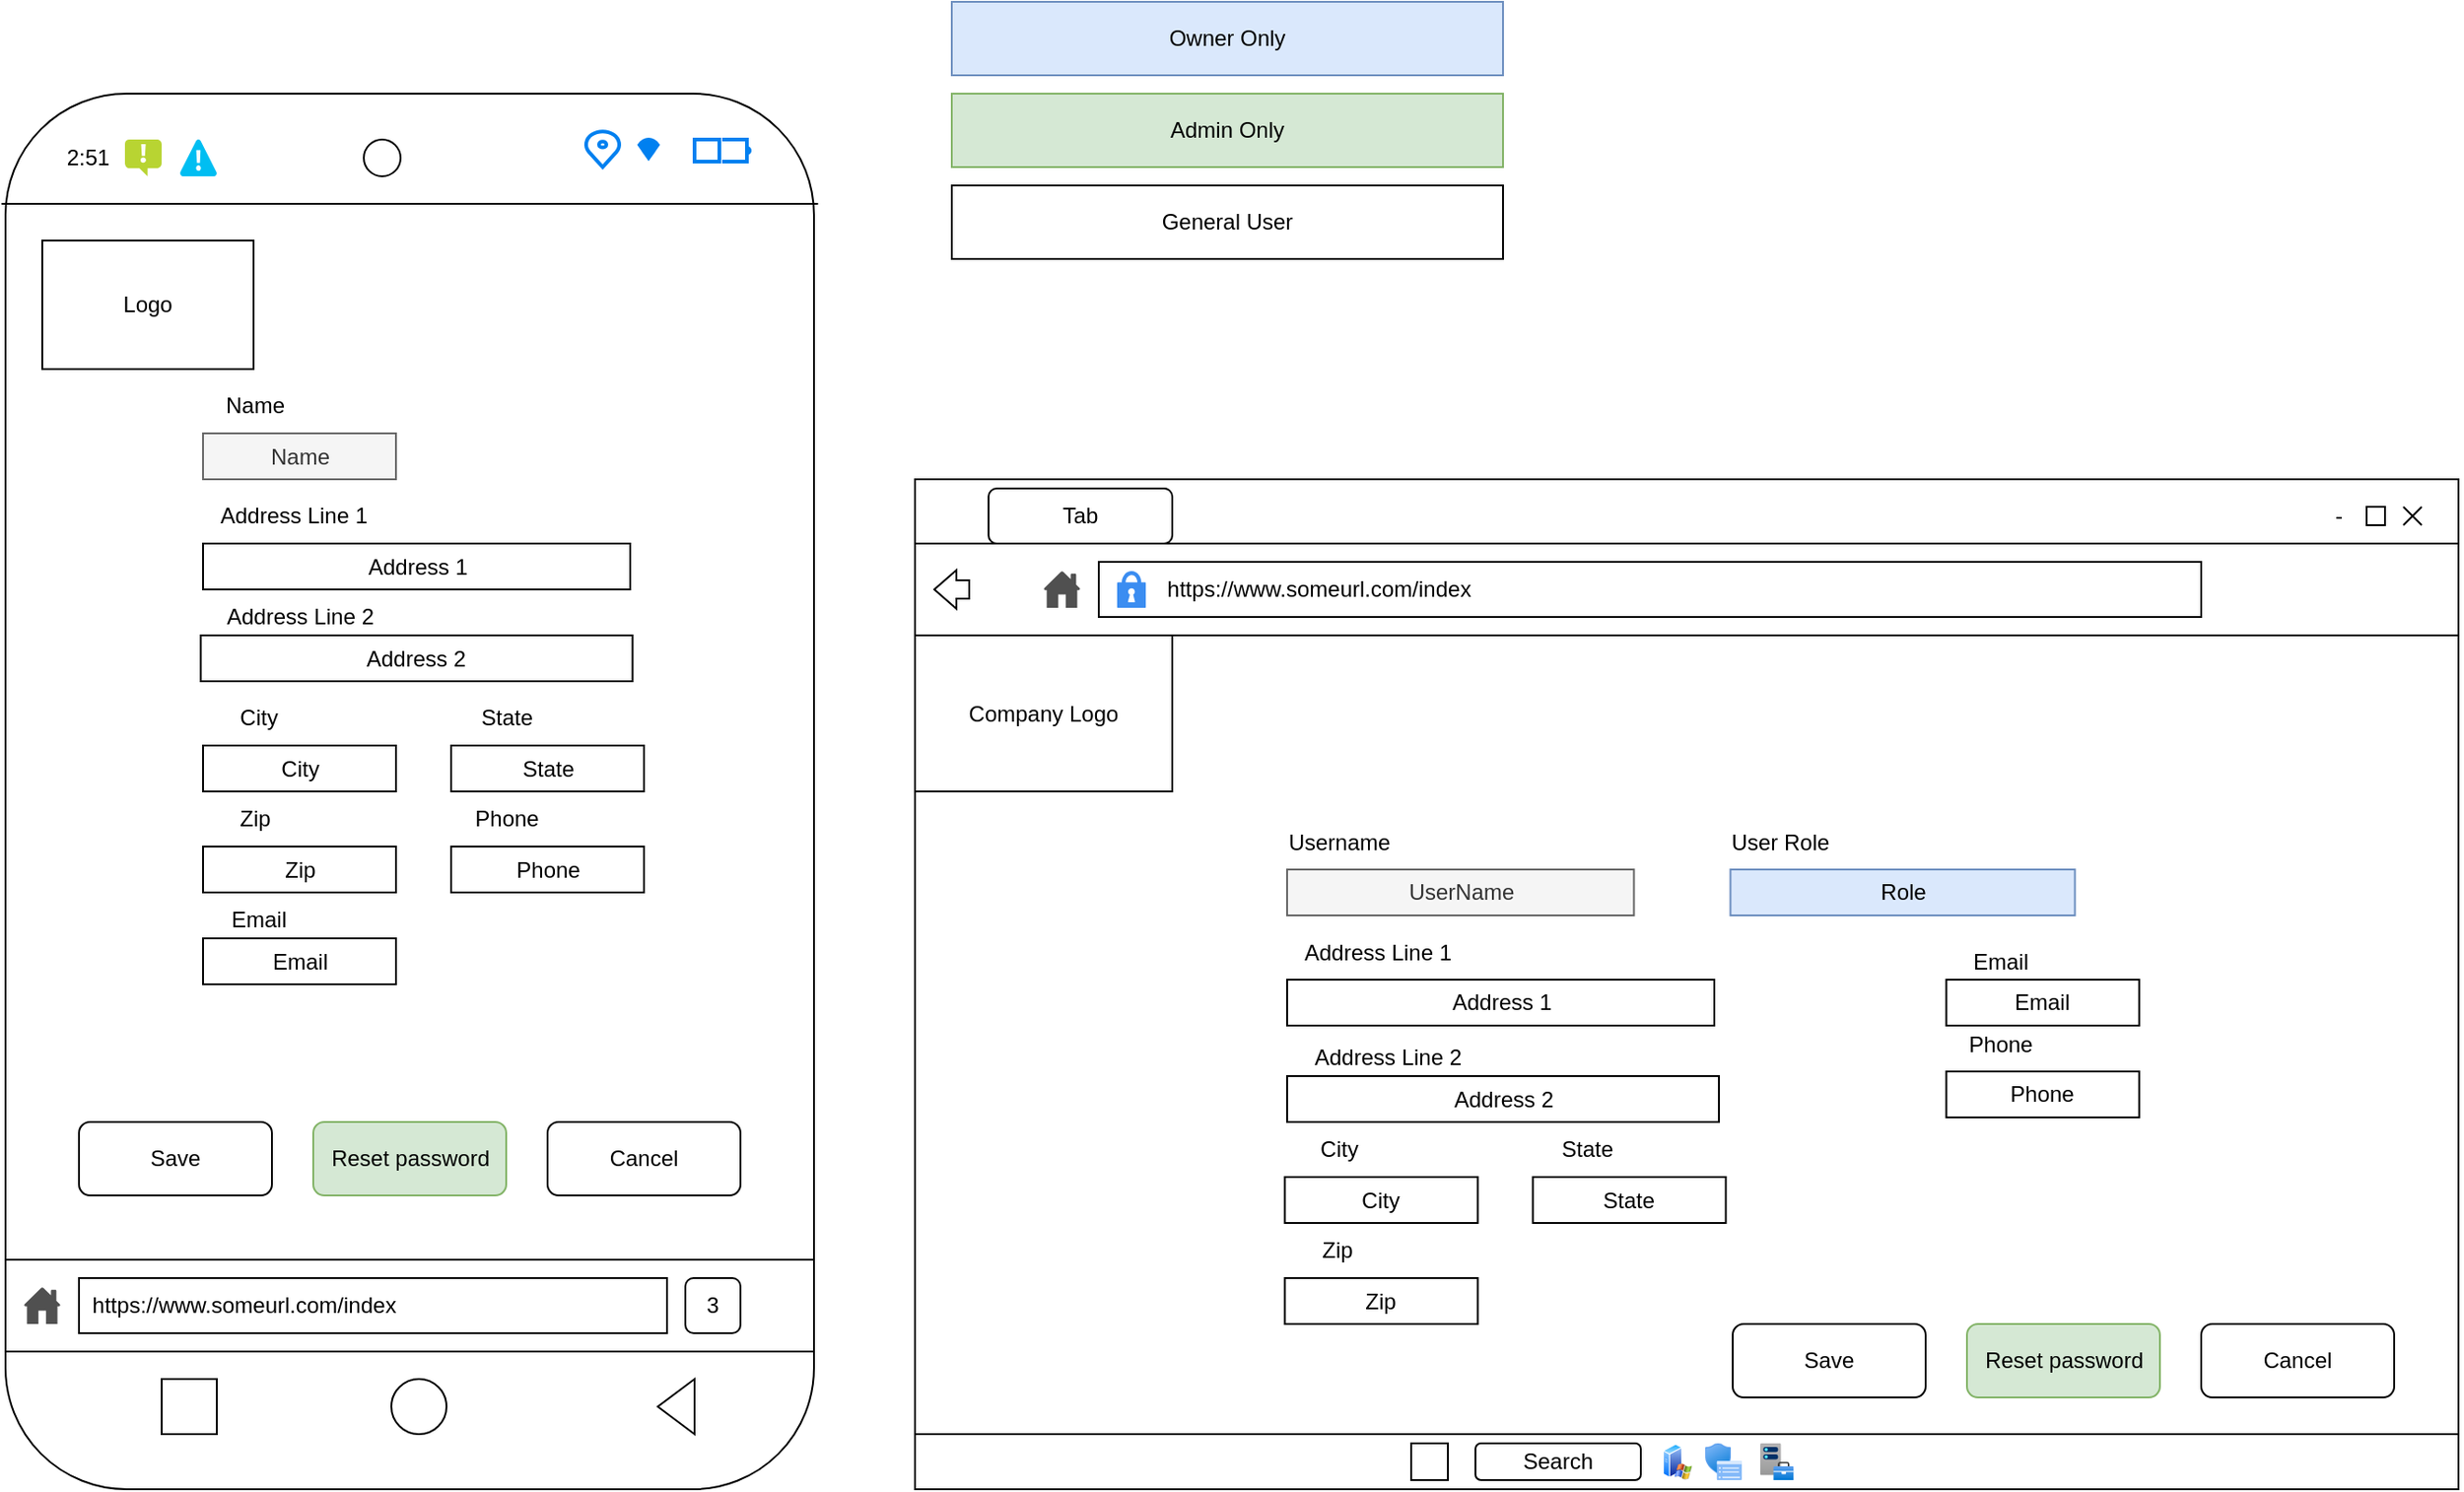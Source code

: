 <mxfile version="27.0.1">
  <diagram name="Page-1" id="KIhRItnllu4ck2-6ld26">
    <mxGraphModel dx="2058" dy="1146" grid="1" gridSize="10" guides="1" tooltips="1" connect="1" arrows="1" fold="1" page="1" pageScale="1" pageWidth="850" pageHeight="1100" math="0" shadow="0">
      <root>
        <mxCell id="0" />
        <mxCell id="1" parent="0" />
        <mxCell id="54qYl2xDdTYJJKRxaSf4-1" value="" style="rounded=1;whiteSpace=wrap;html=1;" parent="1" vertex="1">
          <mxGeometry x="5" y="100" width="440" height="760" as="geometry" />
        </mxCell>
        <mxCell id="54qYl2xDdTYJJKRxaSf4-2" value="" style="rounded=0;whiteSpace=wrap;html=1;" parent="1" vertex="1">
          <mxGeometry x="500" y="310" width="840" height="550" as="geometry" />
        </mxCell>
        <mxCell id="54qYl2xDdTYJJKRxaSf4-3" value="" style="endArrow=none;html=1;rounded=0;entryX=1;entryY=1;entryDx=0;entryDy=0;" parent="1" source="54qYl2xDdTYJJKRxaSf4-9" target="54qYl2xDdTYJJKRxaSf4-7" edge="1">
          <mxGeometry width="50" height="50" relative="1" as="geometry">
            <mxPoint x="5" y="785" as="sourcePoint" />
            <mxPoint x="455" y="785" as="targetPoint" />
          </mxGeometry>
        </mxCell>
        <mxCell id="54qYl2xDdTYJJKRxaSf4-4" value="" style="ellipse;whiteSpace=wrap;html=1;aspect=fixed;" parent="1" vertex="1">
          <mxGeometry x="215" y="800" width="30" height="30" as="geometry" />
        </mxCell>
        <mxCell id="54qYl2xDdTYJJKRxaSf4-5" value="" style="whiteSpace=wrap;html=1;aspect=fixed;" parent="1" vertex="1">
          <mxGeometry x="90" y="800" width="30" height="30" as="geometry" />
        </mxCell>
        <mxCell id="54qYl2xDdTYJJKRxaSf4-6" value="" style="triangle;whiteSpace=wrap;html=1;flipH=1;" parent="1" vertex="1">
          <mxGeometry x="360" y="800" width="20" height="30" as="geometry" />
        </mxCell>
        <mxCell id="54qYl2xDdTYJJKRxaSf4-7" value="" style="rounded=0;whiteSpace=wrap;html=1;" parent="1" vertex="1">
          <mxGeometry x="5" y="735" width="440" height="50" as="geometry" />
        </mxCell>
        <mxCell id="54qYl2xDdTYJJKRxaSf4-8" value="" style="rounded=0;whiteSpace=wrap;html=1;" parent="1" vertex="1">
          <mxGeometry x="45" y="745" width="320" height="30" as="geometry" />
        </mxCell>
        <mxCell id="54qYl2xDdTYJJKRxaSf4-9" value="3" style="rounded=1;whiteSpace=wrap;html=1;" parent="1" vertex="1">
          <mxGeometry x="375" y="745" width="30" height="30" as="geometry" />
        </mxCell>
        <mxCell id="54qYl2xDdTYJJKRxaSf4-12" value="" style="sketch=0;pointerEvents=1;shadow=0;dashed=0;html=1;strokeColor=none;fillColor=#505050;labelPosition=center;verticalLabelPosition=bottom;verticalAlign=top;outlineConnect=0;align=center;shape=mxgraph.office.concepts.home;" parent="1" vertex="1">
          <mxGeometry x="15" y="750" width="20" height="20" as="geometry" />
        </mxCell>
        <mxCell id="54qYl2xDdTYJJKRxaSf4-14" value="" style="shape=image;html=1;verticalAlign=top;verticalLabelPosition=bottom;labelBackgroundColor=#ffffff;imageAspect=0;aspect=fixed;image=https://cdn4.iconfinder.com/data/icons/basic-user-interface-2/512/User_Interface-03-128.png" parent="1" vertex="1">
          <mxGeometry x="395" y="730" width="60" height="60" as="geometry" />
        </mxCell>
        <mxCell id="54qYl2xDdTYJJKRxaSf4-15" value="" style="endArrow=none;html=1;rounded=0;entryX=1.005;entryY=0.079;entryDx=0;entryDy=0;entryPerimeter=0;exitX=-0.005;exitY=0.079;exitDx=0;exitDy=0;exitPerimeter=0;" parent="1" source="54qYl2xDdTYJJKRxaSf4-1" target="54qYl2xDdTYJJKRxaSf4-1" edge="1">
          <mxGeometry width="50" height="50" relative="1" as="geometry">
            <mxPoint x="390" y="200" as="sourcePoint" />
            <mxPoint x="440" y="150" as="targetPoint" />
          </mxGeometry>
        </mxCell>
        <mxCell id="54qYl2xDdTYJJKRxaSf4-16" value="2:51" style="text;html=1;align=center;verticalAlign=middle;whiteSpace=wrap;rounded=0;" parent="1" vertex="1">
          <mxGeometry x="20" y="120" width="60" height="30" as="geometry" />
        </mxCell>
        <mxCell id="54qYl2xDdTYJJKRxaSf4-17" value="" style="image;sketch=0;aspect=fixed;html=1;points=[];align=center;fontSize=12;image=img/lib/mscae/Notification.svg;" parent="1" vertex="1">
          <mxGeometry x="70" y="125" width="20" height="20" as="geometry" />
        </mxCell>
        <mxCell id="54qYl2xDdTYJJKRxaSf4-18" value="" style="verticalLabelPosition=bottom;html=1;verticalAlign=top;align=center;strokeColor=none;fillColor=#00BEF2;shape=mxgraph.azure.azure_alert;" parent="1" vertex="1">
          <mxGeometry x="100" y="125" width="20" height="20" as="geometry" />
        </mxCell>
        <mxCell id="54qYl2xDdTYJJKRxaSf4-19" value="" style="html=1;verticalLabelPosition=bottom;align=center;labelBackgroundColor=#ffffff;verticalAlign=top;strokeWidth=2;strokeColor=#0080F0;shadow=0;dashed=0;shape=mxgraph.ios7.icons.battery;" parent="1" vertex="1">
          <mxGeometry x="380" y="125" width="30" height="12" as="geometry" />
        </mxCell>
        <mxCell id="54qYl2xDdTYJJKRxaSf4-20" value="" style="html=1;verticalLabelPosition=bottom;align=center;labelBackgroundColor=#ffffff;verticalAlign=top;strokeWidth=2;strokeColor=#0080F0;shadow=0;dashed=0;shape=mxgraph.ios7.icons.wifi;pointerEvents=1" parent="1" vertex="1">
          <mxGeometry x="350" y="125" width="10" height="10" as="geometry" />
        </mxCell>
        <mxCell id="54qYl2xDdTYJJKRxaSf4-21" value="" style="html=1;verticalLabelPosition=bottom;align=center;labelBackgroundColor=#ffffff;verticalAlign=top;strokeWidth=2;strokeColor=#0080F0;shadow=0;dashed=0;shape=mxgraph.ios7.icons.location;" parent="1" vertex="1">
          <mxGeometry x="320" y="120" width="20" height="20" as="geometry" />
        </mxCell>
        <mxCell id="54qYl2xDdTYJJKRxaSf4-22" value="" style="ellipse;whiteSpace=wrap;html=1;aspect=fixed;" parent="1" vertex="1">
          <mxGeometry x="200" y="125" width="20" height="20" as="geometry" />
        </mxCell>
        <mxCell id="54qYl2xDdTYJJKRxaSf4-25" value="https://www.someurl.com/index" style="text;html=1;align=center;verticalAlign=middle;whiteSpace=wrap;rounded=0;" parent="1" vertex="1">
          <mxGeometry x="105" y="745" width="60" height="30" as="geometry" />
        </mxCell>
        <mxCell id="54qYl2xDdTYJJKRxaSf4-26" value="Logo" style="rounded=0;whiteSpace=wrap;html=1;" parent="1" vertex="1">
          <mxGeometry x="25" y="180" width="115" height="70" as="geometry" />
        </mxCell>
        <mxCell id="54qYl2xDdTYJJKRxaSf4-33" value="" style="endArrow=none;html=1;rounded=0;entryX=1;entryY=1;entryDx=0;entryDy=0;" parent="1" target="54qYl2xDdTYJJKRxaSf4-34" edge="1">
          <mxGeometry width="50" height="50" relative="1" as="geometry">
            <mxPoint x="900" y="370.824" as="sourcePoint" />
            <mxPoint x="950" y="395" as="targetPoint" />
          </mxGeometry>
        </mxCell>
        <mxCell id="54qYl2xDdTYJJKRxaSf4-34" value="" style="rounded=0;whiteSpace=wrap;html=1;" parent="1" vertex="1">
          <mxGeometry x="500" y="345" width="840" height="50" as="geometry" />
        </mxCell>
        <mxCell id="54qYl2xDdTYJJKRxaSf4-35" value="" style="rounded=0;whiteSpace=wrap;html=1;" parent="1" vertex="1">
          <mxGeometry x="600" y="355" width="600" height="30" as="geometry" />
        </mxCell>
        <mxCell id="54qYl2xDdTYJJKRxaSf4-37" value="" style="sketch=0;pointerEvents=1;shadow=0;dashed=0;html=1;strokeColor=none;fillColor=#505050;labelPosition=center;verticalLabelPosition=bottom;verticalAlign=top;outlineConnect=0;align=center;shape=mxgraph.office.concepts.home;" parent="1" vertex="1">
          <mxGeometry x="570" y="360" width="20" height="20" as="geometry" />
        </mxCell>
        <mxCell id="54qYl2xDdTYJJKRxaSf4-39" value="https://www.someurl.com/index" style="text;html=1;align=center;verticalAlign=middle;whiteSpace=wrap;rounded=0;" parent="1" vertex="1">
          <mxGeometry x="690" y="355" width="60" height="30" as="geometry" />
        </mxCell>
        <mxCell id="54qYl2xDdTYJJKRxaSf4-40" value="" style="sketch=0;html=1;aspect=fixed;strokeColor=none;shadow=0;fillColor=#3B8DF1;verticalAlign=top;labelPosition=center;verticalLabelPosition=bottom;shape=mxgraph.gcp2.lock" parent="1" vertex="1">
          <mxGeometry x="610" y="360" width="15.6" height="20" as="geometry" />
        </mxCell>
        <mxCell id="54qYl2xDdTYJJKRxaSf4-41" value="" style="shape=image;html=1;verticalAlign=top;verticalLabelPosition=bottom;labelBackgroundColor=#ffffff;imageAspect=0;aspect=fixed;image=https://cdn4.iconfinder.com/data/icons/ionicons/512/icon-refresh-128.png" parent="1" vertex="1">
          <mxGeometry x="540" y="360" width="20" height="20" as="geometry" />
        </mxCell>
        <mxCell id="54qYl2xDdTYJJKRxaSf4-44" value="" style="shape=flexArrow;endArrow=classic;html=1;rounded=0;width=10;endSize=3.67;endWidth=10;" parent="1" edge="1">
          <mxGeometry width="50" height="50" relative="1" as="geometry">
            <mxPoint x="530" y="370" as="sourcePoint" />
            <mxPoint x="510" y="370" as="targetPoint" />
          </mxGeometry>
        </mxCell>
        <mxCell id="54qYl2xDdTYJJKRxaSf4-45" value="Tab" style="rounded=1;whiteSpace=wrap;html=1;" parent="1" vertex="1">
          <mxGeometry x="540" y="315" width="100" height="30" as="geometry" />
        </mxCell>
        <mxCell id="54qYl2xDdTYJJKRxaSf4-46" value="" style="shape=mxgraph.sysml.x;" parent="1" vertex="1">
          <mxGeometry x="1310" y="325" width="10" height="10" as="geometry" />
        </mxCell>
        <mxCell id="54qYl2xDdTYJJKRxaSf4-50" value="" style="rounded=0;whiteSpace=wrap;html=1;" parent="1" vertex="1">
          <mxGeometry x="1290" y="325" width="10" height="10" as="geometry" />
        </mxCell>
        <mxCell id="54qYl2xDdTYJJKRxaSf4-51" value="-" style="text;html=1;align=center;verticalAlign=middle;whiteSpace=wrap;rounded=0;" parent="1" vertex="1">
          <mxGeometry x="1245" y="315" width="60" height="30" as="geometry" />
        </mxCell>
        <mxCell id="54qYl2xDdTYJJKRxaSf4-52" value="Company Logo" style="rounded=0;whiteSpace=wrap;html=1;" parent="1" vertex="1">
          <mxGeometry x="500" y="395" width="140" height="85" as="geometry" />
        </mxCell>
        <mxCell id="54qYl2xDdTYJJKRxaSf4-57" value="" style="rounded=0;whiteSpace=wrap;html=1;" parent="1" vertex="1">
          <mxGeometry x="500" y="830" width="840" height="30" as="geometry" />
        </mxCell>
        <mxCell id="54qYl2xDdTYJJKRxaSf4-58" value="" style="rounded=0;whiteSpace=wrap;html=1;" parent="1" vertex="1">
          <mxGeometry x="770" y="835" width="20" height="20" as="geometry" />
        </mxCell>
        <mxCell id="54qYl2xDdTYJJKRxaSf4-59" value="Search" style="rounded=1;whiteSpace=wrap;html=1;" parent="1" vertex="1">
          <mxGeometry x="805" y="835" width="90" height="20" as="geometry" />
        </mxCell>
        <mxCell id="54qYl2xDdTYJJKRxaSf4-60" value="" style="image;aspect=fixed;perimeter=ellipsePerimeter;html=1;align=center;shadow=0;dashed=0;spacingTop=3;image=img/lib/active_directory/windows_server_2.svg;" parent="1" vertex="1">
          <mxGeometry x="907" y="835" width="16" height="20" as="geometry" />
        </mxCell>
        <mxCell id="54qYl2xDdTYJJKRxaSf4-61" value="" style="image;aspect=fixed;html=1;points=[];align=center;fontSize=12;image=img/lib/azure2/intune/Device_Security_Windows.svg;" parent="1" vertex="1">
          <mxGeometry x="930" y="835" width="20" height="20" as="geometry" />
        </mxCell>
        <mxCell id="54qYl2xDdTYJJKRxaSf4-62" value="" style="image;aspect=fixed;html=1;points=[];align=center;fontSize=12;image=img/lib/azure2/other/WAC.svg;" parent="1" vertex="1">
          <mxGeometry x="960" y="835" width="18.24" height="20" as="geometry" />
        </mxCell>
        <mxCell id="YDMQlUoo1nOSEKsgSWmY-1" value="Owner Only" style="rounded=0;whiteSpace=wrap;html=1;fillColor=#dae8fc;strokeColor=#6c8ebf;" parent="1" vertex="1">
          <mxGeometry x="520" y="50" width="300" height="40" as="geometry" />
        </mxCell>
        <mxCell id="YDMQlUoo1nOSEKsgSWmY-2" value="Admin Only" style="rounded=0;whiteSpace=wrap;html=1;fillColor=#d5e8d4;strokeColor=#82b366;" parent="1" vertex="1">
          <mxGeometry x="520" y="100" width="300" height="40" as="geometry" />
        </mxCell>
        <mxCell id="YDMQlUoo1nOSEKsgSWmY-3" value="General User" style="rounded=0;whiteSpace=wrap;html=1;" parent="1" vertex="1">
          <mxGeometry x="520" y="150" width="300" height="40" as="geometry" />
        </mxCell>
        <mxCell id="YDMQlUoo1nOSEKsgSWmY-10" value="" style="shape=image;html=1;verticalAlign=top;verticalLabelPosition=bottom;labelBackgroundColor=#ffffff;imageAspect=0;aspect=fixed;image=https://cdn4.iconfinder.com/data/icons/evil-icons-user-interface/64/menu-128.png" parent="1" vertex="1">
          <mxGeometry x="387" y="180" width="33" height="33" as="geometry" />
        </mxCell>
        <mxCell id="YDMQlUoo1nOSEKsgSWmY-29" value="" style="shape=image;html=1;verticalAlign=top;verticalLabelPosition=bottom;labelBackgroundColor=#ffffff;imageAspect=0;aspect=fixed;image=https://cdn4.iconfinder.com/data/icons/evil-icons-user-interface/64/menu-128.png" parent="1" vertex="1">
          <mxGeometry x="1287" y="410" width="33" height="33" as="geometry" />
        </mxCell>
        <mxCell id="K2e8oOBwnZA6lzqhwpAK-12" value="Save" style="rounded=1;whiteSpace=wrap;html=1;" parent="1" vertex="1">
          <mxGeometry x="45" y="660" width="105" height="40" as="geometry" />
        </mxCell>
        <mxCell id="K2e8oOBwnZA6lzqhwpAK-41" value="Cancel" style="rounded=1;whiteSpace=wrap;html=1;" parent="1" vertex="1">
          <mxGeometry x="300" y="660" width="105" height="40" as="geometry" />
        </mxCell>
        <mxCell id="SiADiYm6IP_k7mMd0JGI-1" value="Name" style="rounded=0;whiteSpace=wrap;html=1;fillColor=#f5f5f5;fontColor=#333333;strokeColor=#666666;" parent="1" vertex="1">
          <mxGeometry x="112.5" y="285" width="105" height="25" as="geometry" />
        </mxCell>
        <mxCell id="SiADiYm6IP_k7mMd0JGI-2" value="City" style="rounded=0;whiteSpace=wrap;html=1;" parent="1" vertex="1">
          <mxGeometry x="112.5" y="455" width="105" height="25" as="geometry" />
        </mxCell>
        <mxCell id="SiADiYm6IP_k7mMd0JGI-4" value="Address 1" style="rounded=0;whiteSpace=wrap;html=1;" parent="1" vertex="1">
          <mxGeometry x="112.5" y="345" width="232.5" height="25" as="geometry" />
        </mxCell>
        <mxCell id="SiADiYm6IP_k7mMd0JGI-5" value="Address 2" style="rounded=0;whiteSpace=wrap;html=1;" parent="1" vertex="1">
          <mxGeometry x="111.25" y="395" width="235" height="25" as="geometry" />
        </mxCell>
        <mxCell id="SiADiYm6IP_k7mMd0JGI-6" value="Phone" style="rounded=0;whiteSpace=wrap;html=1;" parent="1" vertex="1">
          <mxGeometry x="247.5" y="510" width="105" height="25" as="geometry" />
        </mxCell>
        <mxCell id="SiADiYm6IP_k7mMd0JGI-7" value="Reset password" style="rounded=1;whiteSpace=wrap;html=1;fillColor=#d5e8d4;strokeColor=#82b366;" parent="1" vertex="1">
          <mxGeometry x="172.5" y="660" width="105" height="40" as="geometry" />
        </mxCell>
        <mxCell id="SiADiYm6IP_k7mMd0JGI-8" value="Zip" style="rounded=0;whiteSpace=wrap;html=1;" parent="1" vertex="1">
          <mxGeometry x="112.5" y="510" width="105" height="25" as="geometry" />
        </mxCell>
        <mxCell id="SiADiYm6IP_k7mMd0JGI-9" value="State" style="rounded=0;whiteSpace=wrap;html=1;" parent="1" vertex="1">
          <mxGeometry x="247.5" y="455" width="105" height="25" as="geometry" />
        </mxCell>
        <mxCell id="SiADiYm6IP_k7mMd0JGI-12" value="Email" style="rounded=0;whiteSpace=wrap;html=1;" parent="1" vertex="1">
          <mxGeometry x="112.5" y="560" width="105" height="25" as="geometry" />
        </mxCell>
        <mxCell id="SiADiYm6IP_k7mMd0JGI-13" value="Name" style="text;html=1;align=center;verticalAlign=middle;whiteSpace=wrap;rounded=0;" parent="1" vertex="1">
          <mxGeometry x="111.25" y="255" width="60" height="30" as="geometry" />
        </mxCell>
        <mxCell id="SiADiYm6IP_k7mMd0JGI-15" value="Address Line 1" style="text;html=1;align=center;verticalAlign=middle;whiteSpace=wrap;rounded=0;" parent="1" vertex="1">
          <mxGeometry x="112.5" y="315" width="97.5" height="30" as="geometry" />
        </mxCell>
        <mxCell id="SiADiYm6IP_k7mMd0JGI-16" value="Address Line 2" style="text;html=1;align=center;verticalAlign=middle;whiteSpace=wrap;rounded=0;" parent="1" vertex="1">
          <mxGeometry x="111.25" y="370" width="108.75" height="30" as="geometry" />
        </mxCell>
        <mxCell id="SiADiYm6IP_k7mMd0JGI-17" value="City" style="text;html=1;align=center;verticalAlign=middle;whiteSpace=wrap;rounded=0;" parent="1" vertex="1">
          <mxGeometry x="112.5" y="425" width="60" height="30" as="geometry" />
        </mxCell>
        <mxCell id="SiADiYm6IP_k7mMd0JGI-18" value="State" style="text;html=1;align=center;verticalAlign=middle;whiteSpace=wrap;rounded=0;" parent="1" vertex="1">
          <mxGeometry x="247.5" y="425" width="60" height="30" as="geometry" />
        </mxCell>
        <mxCell id="SiADiYm6IP_k7mMd0JGI-19" value="Zip" style="text;html=1;align=center;verticalAlign=middle;whiteSpace=wrap;rounded=0;" parent="1" vertex="1">
          <mxGeometry x="111.25" y="480" width="60" height="30" as="geometry" />
        </mxCell>
        <mxCell id="SiADiYm6IP_k7mMd0JGI-20" value="Phone" style="text;html=1;align=center;verticalAlign=middle;whiteSpace=wrap;rounded=0;" parent="1" vertex="1">
          <mxGeometry x="247.5" y="480" width="60" height="30" as="geometry" />
        </mxCell>
        <mxCell id="SiADiYm6IP_k7mMd0JGI-21" value="Email" style="text;html=1;align=center;verticalAlign=middle;whiteSpace=wrap;rounded=0;" parent="1" vertex="1">
          <mxGeometry x="112.5" y="535" width="60" height="30" as="geometry" />
        </mxCell>
        <mxCell id="SiADiYm6IP_k7mMd0JGI-22" value="Save" style="rounded=1;whiteSpace=wrap;html=1;" parent="1" vertex="1">
          <mxGeometry x="945" y="770" width="105" height="40" as="geometry" />
        </mxCell>
        <mxCell id="SiADiYm6IP_k7mMd0JGI-23" value="Cancel" style="rounded=1;whiteSpace=wrap;html=1;" parent="1" vertex="1">
          <mxGeometry x="1200" y="770" width="105" height="40" as="geometry" />
        </mxCell>
        <mxCell id="SiADiYm6IP_k7mMd0JGI-24" value="UserName" style="rounded=0;whiteSpace=wrap;html=1;fillColor=#f5f5f5;fontColor=#333333;strokeColor=#666666;" parent="1" vertex="1">
          <mxGeometry x="702.5" y="522.5" width="188.75" height="25" as="geometry" />
        </mxCell>
        <mxCell id="SiADiYm6IP_k7mMd0JGI-25" value="City" style="rounded=0;whiteSpace=wrap;html=1;" parent="1" vertex="1">
          <mxGeometry x="701.25" y="690" width="105" height="25" as="geometry" />
        </mxCell>
        <mxCell id="SiADiYm6IP_k7mMd0JGI-26" value="Role" style="rounded=0;whiteSpace=wrap;html=1;fillColor=#dae8fc;strokeColor=#6c8ebf;" parent="1" vertex="1">
          <mxGeometry x="943.75" y="522.5" width="187.5" height="25" as="geometry" />
        </mxCell>
        <mxCell id="SiADiYm6IP_k7mMd0JGI-27" value="Address 1" style="rounded=0;whiteSpace=wrap;html=1;" parent="1" vertex="1">
          <mxGeometry x="702.5" y="582.5" width="232.5" height="25" as="geometry" />
        </mxCell>
        <mxCell id="SiADiYm6IP_k7mMd0JGI-28" value="Address 2" style="rounded=0;whiteSpace=wrap;html=1;" parent="1" vertex="1">
          <mxGeometry x="702.5" y="635" width="235" height="25" as="geometry" />
        </mxCell>
        <mxCell id="SiADiYm6IP_k7mMd0JGI-29" value="Phone" style="rounded=0;whiteSpace=wrap;html=1;" parent="1" vertex="1">
          <mxGeometry x="1061.25" y="632.5" width="105" height="25" as="geometry" />
        </mxCell>
        <mxCell id="SiADiYm6IP_k7mMd0JGI-30" value="Reset password" style="rounded=1;whiteSpace=wrap;html=1;fillColor=#d5e8d4;strokeColor=#82b366;" parent="1" vertex="1">
          <mxGeometry x="1072.5" y="770" width="105" height="40" as="geometry" />
        </mxCell>
        <mxCell id="SiADiYm6IP_k7mMd0JGI-31" value="Zip" style="rounded=0;whiteSpace=wrap;html=1;" parent="1" vertex="1">
          <mxGeometry x="701.25" y="745" width="105" height="25" as="geometry" />
        </mxCell>
        <mxCell id="SiADiYm6IP_k7mMd0JGI-32" value="State" style="rounded=0;whiteSpace=wrap;html=1;" parent="1" vertex="1">
          <mxGeometry x="836.25" y="690" width="105" height="25" as="geometry" />
        </mxCell>
        <mxCell id="SiADiYm6IP_k7mMd0JGI-33" value="Email" style="rounded=0;whiteSpace=wrap;html=1;" parent="1" vertex="1">
          <mxGeometry x="1061.25" y="582.5" width="105" height="25" as="geometry" />
        </mxCell>
        <mxCell id="SiADiYm6IP_k7mMd0JGI-34" value="Username" style="text;html=1;align=center;verticalAlign=middle;whiteSpace=wrap;rounded=0;" parent="1" vertex="1">
          <mxGeometry x="701.25" y="492.5" width="60" height="30" as="geometry" />
        </mxCell>
        <mxCell id="SiADiYm6IP_k7mMd0JGI-35" value="User Role" style="text;html=1;align=center;verticalAlign=middle;whiteSpace=wrap;rounded=0;" parent="1" vertex="1">
          <mxGeometry x="941.25" y="492.5" width="60" height="30" as="geometry" />
        </mxCell>
        <mxCell id="SiADiYm6IP_k7mMd0JGI-36" value="Address Line 1" style="text;html=1;align=center;verticalAlign=middle;whiteSpace=wrap;rounded=0;" parent="1" vertex="1">
          <mxGeometry x="702.5" y="552.5" width="97.5" height="30" as="geometry" />
        </mxCell>
        <mxCell id="SiADiYm6IP_k7mMd0JGI-37" value="Address Line 2" style="text;html=1;align=center;verticalAlign=middle;whiteSpace=wrap;rounded=0;" parent="1" vertex="1">
          <mxGeometry x="702.5" y="610" width="108.75" height="30" as="geometry" />
        </mxCell>
        <mxCell id="SiADiYm6IP_k7mMd0JGI-38" value="City" style="text;html=1;align=center;verticalAlign=middle;whiteSpace=wrap;rounded=0;" parent="1" vertex="1">
          <mxGeometry x="701.25" y="660" width="60" height="30" as="geometry" />
        </mxCell>
        <mxCell id="SiADiYm6IP_k7mMd0JGI-39" value="State" style="text;html=1;align=center;verticalAlign=middle;whiteSpace=wrap;rounded=0;" parent="1" vertex="1">
          <mxGeometry x="836.25" y="660" width="60" height="30" as="geometry" />
        </mxCell>
        <mxCell id="SiADiYm6IP_k7mMd0JGI-40" value="Zip" style="text;html=1;align=center;verticalAlign=middle;whiteSpace=wrap;rounded=0;" parent="1" vertex="1">
          <mxGeometry x="700" y="715" width="60" height="30" as="geometry" />
        </mxCell>
        <mxCell id="SiADiYm6IP_k7mMd0JGI-41" value="Phone" style="text;html=1;align=center;verticalAlign=middle;whiteSpace=wrap;rounded=0;" parent="1" vertex="1">
          <mxGeometry x="1061.25" y="602.5" width="60" height="30" as="geometry" />
        </mxCell>
        <mxCell id="SiADiYm6IP_k7mMd0JGI-42" value="Email" style="text;html=1;align=center;verticalAlign=middle;whiteSpace=wrap;rounded=0;" parent="1" vertex="1">
          <mxGeometry x="1061.25" y="557.5" width="60" height="30" as="geometry" />
        </mxCell>
      </root>
    </mxGraphModel>
  </diagram>
</mxfile>
